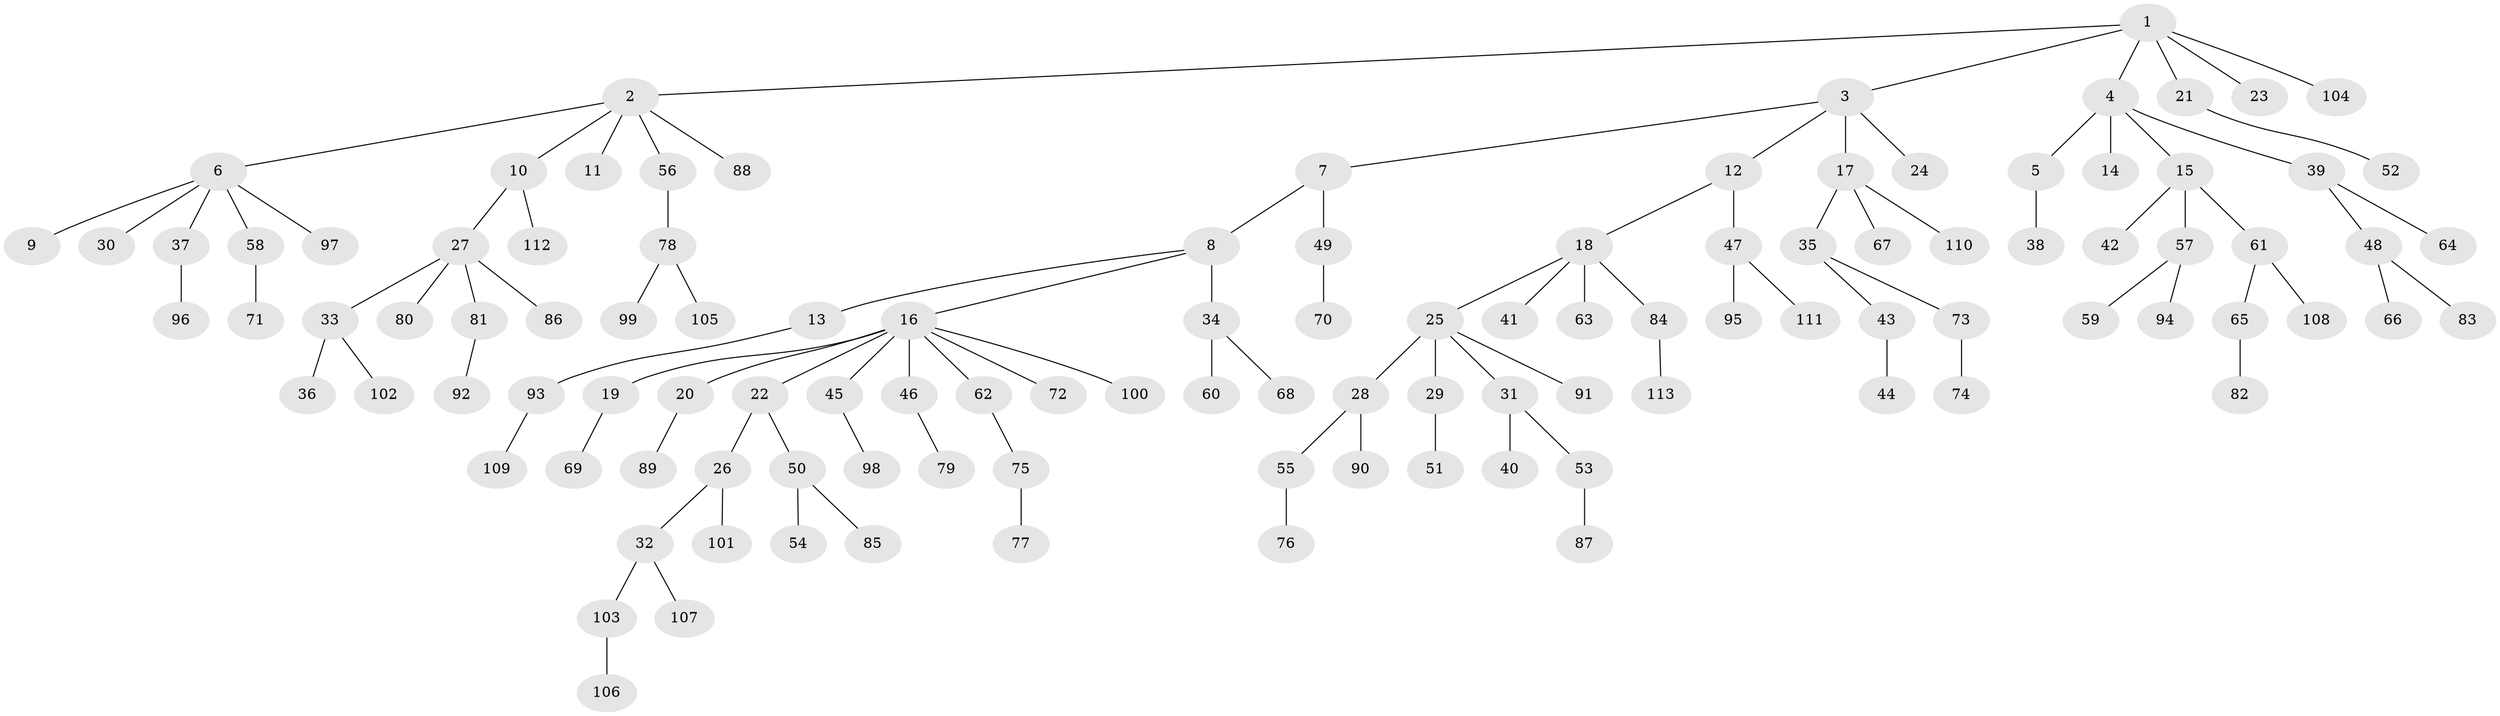// coarse degree distribution, {9: 0.017857142857142856, 6: 0.017857142857142856, 5: 0.03571428571428571, 1: 0.6785714285714286, 3: 0.10714285714285714, 7: 0.017857142857142856, 8: 0.017857142857142856, 2: 0.08928571428571429, 4: 0.017857142857142856}
// Generated by graph-tools (version 1.1) at 2025/19/03/04/25 18:19:08]
// undirected, 113 vertices, 112 edges
graph export_dot {
graph [start="1"]
  node [color=gray90,style=filled];
  1;
  2;
  3;
  4;
  5;
  6;
  7;
  8;
  9;
  10;
  11;
  12;
  13;
  14;
  15;
  16;
  17;
  18;
  19;
  20;
  21;
  22;
  23;
  24;
  25;
  26;
  27;
  28;
  29;
  30;
  31;
  32;
  33;
  34;
  35;
  36;
  37;
  38;
  39;
  40;
  41;
  42;
  43;
  44;
  45;
  46;
  47;
  48;
  49;
  50;
  51;
  52;
  53;
  54;
  55;
  56;
  57;
  58;
  59;
  60;
  61;
  62;
  63;
  64;
  65;
  66;
  67;
  68;
  69;
  70;
  71;
  72;
  73;
  74;
  75;
  76;
  77;
  78;
  79;
  80;
  81;
  82;
  83;
  84;
  85;
  86;
  87;
  88;
  89;
  90;
  91;
  92;
  93;
  94;
  95;
  96;
  97;
  98;
  99;
  100;
  101;
  102;
  103;
  104;
  105;
  106;
  107;
  108;
  109;
  110;
  111;
  112;
  113;
  1 -- 2;
  1 -- 3;
  1 -- 4;
  1 -- 21;
  1 -- 23;
  1 -- 104;
  2 -- 6;
  2 -- 10;
  2 -- 11;
  2 -- 56;
  2 -- 88;
  3 -- 7;
  3 -- 12;
  3 -- 17;
  3 -- 24;
  4 -- 5;
  4 -- 14;
  4 -- 15;
  4 -- 39;
  5 -- 38;
  6 -- 9;
  6 -- 30;
  6 -- 37;
  6 -- 58;
  6 -- 97;
  7 -- 8;
  7 -- 49;
  8 -- 13;
  8 -- 16;
  8 -- 34;
  10 -- 27;
  10 -- 112;
  12 -- 18;
  12 -- 47;
  13 -- 93;
  15 -- 42;
  15 -- 57;
  15 -- 61;
  16 -- 19;
  16 -- 20;
  16 -- 22;
  16 -- 45;
  16 -- 46;
  16 -- 62;
  16 -- 72;
  16 -- 100;
  17 -- 35;
  17 -- 67;
  17 -- 110;
  18 -- 25;
  18 -- 41;
  18 -- 63;
  18 -- 84;
  19 -- 69;
  20 -- 89;
  21 -- 52;
  22 -- 26;
  22 -- 50;
  25 -- 28;
  25 -- 29;
  25 -- 31;
  25 -- 91;
  26 -- 32;
  26 -- 101;
  27 -- 33;
  27 -- 80;
  27 -- 81;
  27 -- 86;
  28 -- 55;
  28 -- 90;
  29 -- 51;
  31 -- 40;
  31 -- 53;
  32 -- 103;
  32 -- 107;
  33 -- 36;
  33 -- 102;
  34 -- 60;
  34 -- 68;
  35 -- 43;
  35 -- 73;
  37 -- 96;
  39 -- 48;
  39 -- 64;
  43 -- 44;
  45 -- 98;
  46 -- 79;
  47 -- 95;
  47 -- 111;
  48 -- 66;
  48 -- 83;
  49 -- 70;
  50 -- 54;
  50 -- 85;
  53 -- 87;
  55 -- 76;
  56 -- 78;
  57 -- 59;
  57 -- 94;
  58 -- 71;
  61 -- 65;
  61 -- 108;
  62 -- 75;
  65 -- 82;
  73 -- 74;
  75 -- 77;
  78 -- 99;
  78 -- 105;
  81 -- 92;
  84 -- 113;
  93 -- 109;
  103 -- 106;
}
